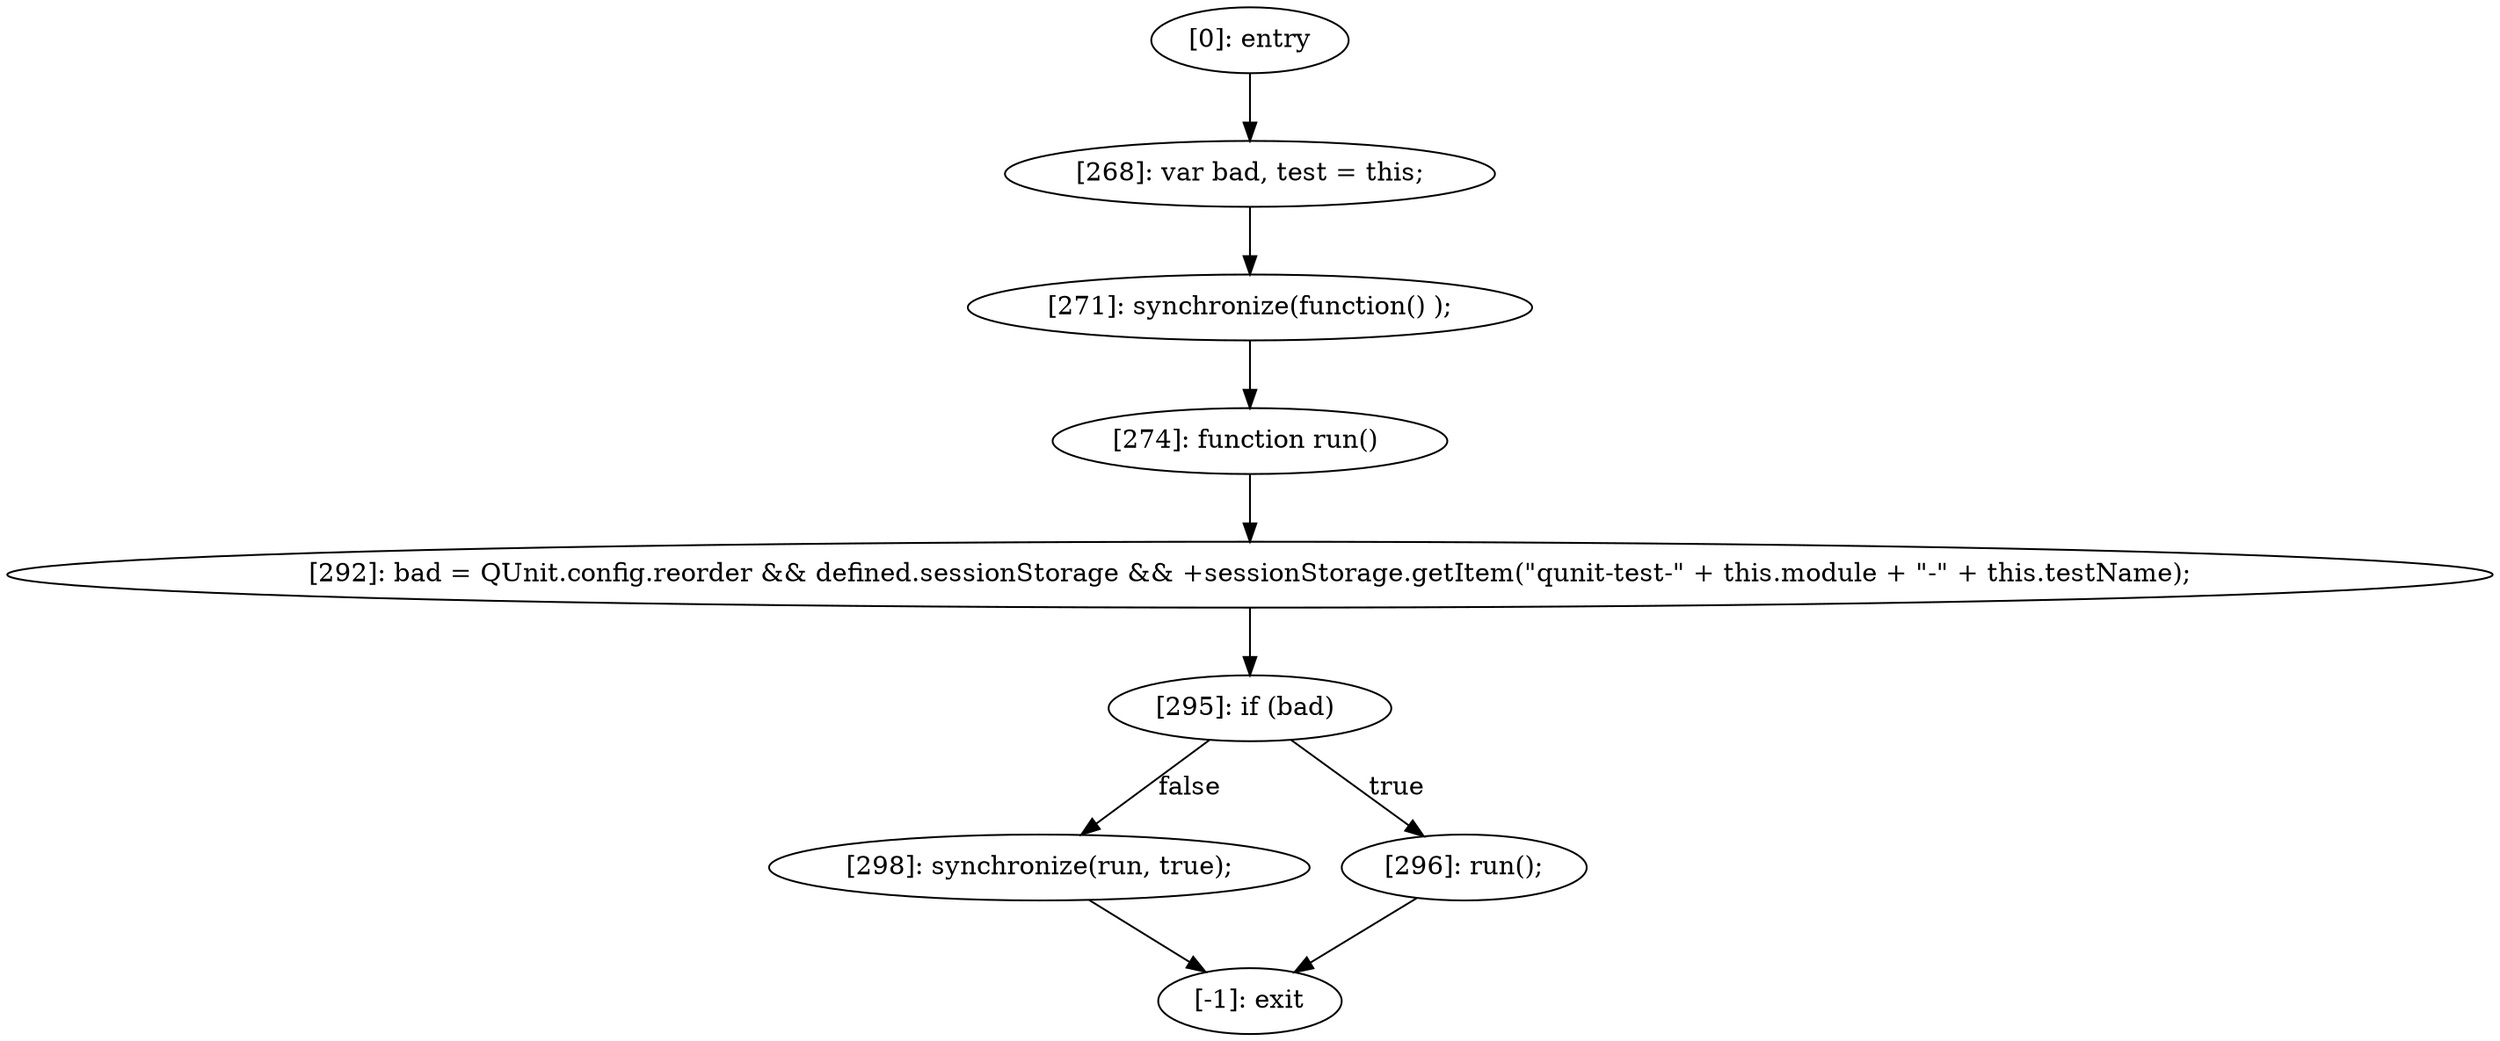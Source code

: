 digraph {
"0" [label="[271]: synchronize(function() );\n"] 
"1" [label="[292]: bad = QUnit.config.reorder && defined.sessionStorage && +sessionStorage.getItem(\"qunit-test-\" + this.module + \"-\" + this.testName);\n"] 
"2" [label="[298]: synchronize(run, true);\n"] 
"3" [label="[296]: run();\n"] 
"4" [label="[268]: var bad, test = this;\n"] 
"5" [label="[295]: if (bad) "] 
"6" [label="[274]: function run() \n"] 
"7" [label="[-1]: exit"] 
"8" [label="[0]: entry"] 
"0" -> "6" [label=""] 
"1" -> "5" [label=""] 
"2" -> "7" [label=""] 
"3" -> "7" [label=""] 
"4" -> "0" [label=""] 
"5" -> "3" [label="true"] 
"5" -> "2" [label="false"] 
"6" -> "1" [label=""] 
"8" -> "4" [label=""] 
}
